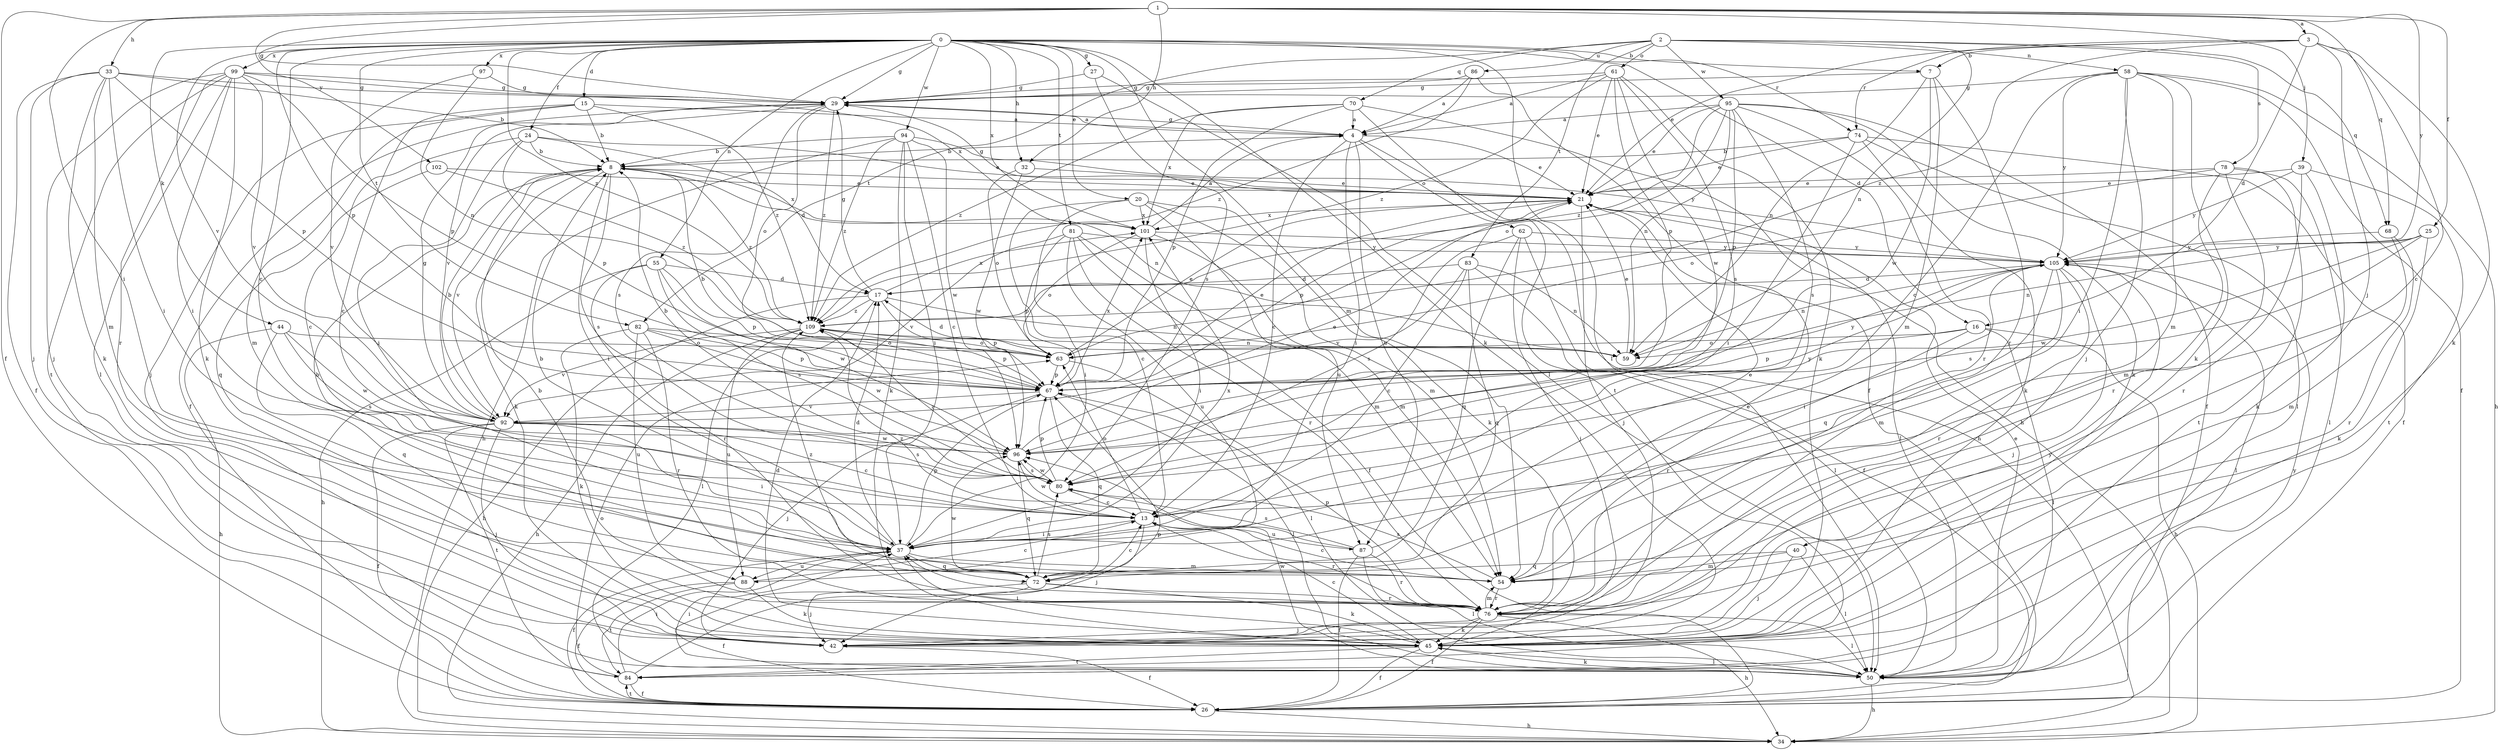 strict digraph  {
0;
1;
2;
3;
4;
7;
8;
13;
15;
16;
17;
20;
21;
24;
25;
26;
27;
29;
32;
33;
34;
37;
39;
40;
42;
44;
45;
50;
54;
55;
58;
59;
61;
62;
63;
67;
68;
70;
72;
74;
76;
78;
80;
81;
82;
83;
84;
86;
87;
88;
92;
94;
95;
96;
97;
99;
101;
102;
105;
109;
0 -> 7  [label=b];
0 -> 13  [label=c];
0 -> 15  [label=d];
0 -> 16  [label=d];
0 -> 20  [label=e];
0 -> 24  [label=f];
0 -> 27  [label=g];
0 -> 29  [label=g];
0 -> 32  [label=h];
0 -> 44  [label=k];
0 -> 45  [label=k];
0 -> 50  [label=l];
0 -> 54  [label=m];
0 -> 55  [label=n];
0 -> 67  [label=p];
0 -> 74  [label=r];
0 -> 81  [label=t];
0 -> 82  [label=t];
0 -> 92  [label=v];
0 -> 94  [label=w];
0 -> 97  [label=x];
0 -> 99  [label=x];
0 -> 101  [label=x];
0 -> 109  [label=z];
1 -> 3  [label=a];
1 -> 25  [label=f];
1 -> 26  [label=f];
1 -> 29  [label=g];
1 -> 32  [label=h];
1 -> 33  [label=h];
1 -> 37  [label=i];
1 -> 39  [label=j];
1 -> 68  [label=q];
1 -> 102  [label=y];
1 -> 105  [label=y];
2 -> 58  [label=n];
2 -> 59  [label=n];
2 -> 61  [label=o];
2 -> 68  [label=q];
2 -> 70  [label=q];
2 -> 78  [label=s];
2 -> 82  [label=t];
2 -> 83  [label=t];
2 -> 86  [label=u];
2 -> 95  [label=w];
3 -> 7  [label=b];
3 -> 13  [label=c];
3 -> 16  [label=d];
3 -> 21  [label=e];
3 -> 40  [label=j];
3 -> 45  [label=k];
3 -> 74  [label=r];
3 -> 109  [label=z];
4 -> 8  [label=b];
4 -> 13  [label=c];
4 -> 21  [label=e];
4 -> 29  [label=g];
4 -> 34  [label=h];
4 -> 37  [label=i];
4 -> 62  [label=o];
4 -> 87  [label=u];
7 -> 29  [label=g];
7 -> 54  [label=m];
7 -> 59  [label=n];
7 -> 76  [label=r];
7 -> 96  [label=w];
8 -> 21  [label=e];
8 -> 37  [label=i];
8 -> 45  [label=k];
8 -> 59  [label=n];
8 -> 80  [label=s];
8 -> 92  [label=v];
8 -> 101  [label=x];
8 -> 109  [label=z];
13 -> 37  [label=i];
13 -> 42  [label=j];
13 -> 63  [label=o];
13 -> 76  [label=r];
13 -> 87  [label=u];
13 -> 96  [label=w];
15 -> 4  [label=a];
15 -> 8  [label=b];
15 -> 13  [label=c];
15 -> 42  [label=j];
15 -> 54  [label=m];
15 -> 109  [label=z];
16 -> 34  [label=h];
16 -> 50  [label=l];
16 -> 63  [label=o];
16 -> 67  [label=p];
16 -> 76  [label=r];
17 -> 29  [label=g];
17 -> 34  [label=h];
17 -> 50  [label=l];
17 -> 59  [label=n];
17 -> 67  [label=p];
17 -> 101  [label=x];
17 -> 109  [label=z];
20 -> 13  [label=c];
20 -> 37  [label=i];
20 -> 45  [label=k];
20 -> 54  [label=m];
20 -> 87  [label=u];
20 -> 101  [label=x];
21 -> 29  [label=g];
21 -> 42  [label=j];
21 -> 50  [label=l];
21 -> 67  [label=p];
21 -> 101  [label=x];
24 -> 8  [label=b];
24 -> 13  [label=c];
24 -> 17  [label=d];
24 -> 21  [label=e];
24 -> 37  [label=i];
24 -> 67  [label=p];
25 -> 45  [label=k];
25 -> 59  [label=n];
25 -> 80  [label=s];
25 -> 96  [label=w];
25 -> 105  [label=y];
26 -> 34  [label=h];
26 -> 84  [label=t];
27 -> 29  [label=g];
27 -> 50  [label=l];
27 -> 80  [label=s];
29 -> 4  [label=a];
29 -> 26  [label=f];
29 -> 63  [label=o];
29 -> 80  [label=s];
29 -> 92  [label=v];
29 -> 109  [label=z];
32 -> 21  [label=e];
32 -> 63  [label=o];
32 -> 96  [label=w];
33 -> 8  [label=b];
33 -> 26  [label=f];
33 -> 29  [label=g];
33 -> 37  [label=i];
33 -> 42  [label=j];
33 -> 45  [label=k];
33 -> 54  [label=m];
33 -> 67  [label=p];
37 -> 8  [label=b];
37 -> 17  [label=d];
37 -> 26  [label=f];
37 -> 54  [label=m];
37 -> 67  [label=p];
37 -> 72  [label=q];
37 -> 88  [label=u];
37 -> 101  [label=x];
39 -> 21  [label=e];
39 -> 45  [label=k];
39 -> 76  [label=r];
39 -> 84  [label=t];
39 -> 105  [label=y];
40 -> 42  [label=j];
40 -> 50  [label=l];
40 -> 54  [label=m];
40 -> 72  [label=q];
42 -> 26  [label=f];
42 -> 105  [label=y];
44 -> 34  [label=h];
44 -> 63  [label=o];
44 -> 72  [label=q];
44 -> 80  [label=s];
44 -> 96  [label=w];
45 -> 13  [label=c];
45 -> 17  [label=d];
45 -> 26  [label=f];
45 -> 37  [label=i];
45 -> 50  [label=l];
45 -> 84  [label=t];
50 -> 21  [label=e];
50 -> 34  [label=h];
50 -> 37  [label=i];
50 -> 45  [label=k];
50 -> 96  [label=w];
50 -> 105  [label=y];
54 -> 13  [label=c];
54 -> 76  [label=r];
54 -> 80  [label=s];
55 -> 17  [label=d];
55 -> 34  [label=h];
55 -> 67  [label=p];
55 -> 76  [label=r];
55 -> 80  [label=s];
55 -> 96  [label=w];
58 -> 13  [label=c];
58 -> 26  [label=f];
58 -> 29  [label=g];
58 -> 34  [label=h];
58 -> 37  [label=i];
58 -> 42  [label=j];
58 -> 45  [label=k];
58 -> 54  [label=m];
58 -> 105  [label=y];
59 -> 21  [label=e];
61 -> 4  [label=a];
61 -> 21  [label=e];
61 -> 29  [label=g];
61 -> 45  [label=k];
61 -> 67  [label=p];
61 -> 80  [label=s];
61 -> 96  [label=w];
61 -> 109  [label=z];
62 -> 26  [label=f];
62 -> 42  [label=j];
62 -> 72  [label=q];
62 -> 80  [label=s];
62 -> 105  [label=y];
63 -> 17  [label=d];
63 -> 21  [label=e];
63 -> 50  [label=l];
63 -> 67  [label=p];
67 -> 8  [label=b];
67 -> 21  [label=e];
67 -> 42  [label=j];
67 -> 50  [label=l];
67 -> 72  [label=q];
67 -> 92  [label=v];
67 -> 101  [label=x];
67 -> 105  [label=y];
68 -> 54  [label=m];
68 -> 76  [label=r];
68 -> 105  [label=y];
70 -> 4  [label=a];
70 -> 34  [label=h];
70 -> 67  [label=p];
70 -> 84  [label=t];
70 -> 101  [label=x];
70 -> 109  [label=z];
72 -> 8  [label=b];
72 -> 13  [label=c];
72 -> 26  [label=f];
72 -> 42  [label=j];
72 -> 45  [label=k];
72 -> 76  [label=r];
72 -> 80  [label=s];
72 -> 96  [label=w];
72 -> 109  [label=z];
74 -> 8  [label=b];
74 -> 21  [label=e];
74 -> 26  [label=f];
74 -> 37  [label=i];
74 -> 45  [label=k];
74 -> 50  [label=l];
76 -> 8  [label=b];
76 -> 21  [label=e];
76 -> 26  [label=f];
76 -> 34  [label=h];
76 -> 37  [label=i];
76 -> 42  [label=j];
76 -> 45  [label=k];
76 -> 50  [label=l];
76 -> 54  [label=m];
76 -> 67  [label=p];
78 -> 21  [label=e];
78 -> 50  [label=l];
78 -> 54  [label=m];
78 -> 63  [label=o];
78 -> 76  [label=r];
78 -> 84  [label=t];
80 -> 13  [label=c];
80 -> 67  [label=p];
80 -> 96  [label=w];
80 -> 109  [label=z];
81 -> 26  [label=f];
81 -> 54  [label=m];
81 -> 67  [label=p];
81 -> 76  [label=r];
81 -> 88  [label=u];
81 -> 92  [label=v];
81 -> 105  [label=y];
82 -> 45  [label=k];
82 -> 63  [label=o];
82 -> 67  [label=p];
82 -> 76  [label=r];
82 -> 88  [label=u];
82 -> 96  [label=w];
83 -> 13  [label=c];
83 -> 17  [label=d];
83 -> 50  [label=l];
83 -> 59  [label=n];
83 -> 72  [label=q];
83 -> 92  [label=v];
84 -> 26  [label=f];
84 -> 37  [label=i];
84 -> 63  [label=o];
84 -> 67  [label=p];
86 -> 4  [label=a];
86 -> 26  [label=f];
86 -> 29  [label=g];
86 -> 109  [label=z];
87 -> 21  [label=e];
87 -> 26  [label=f];
87 -> 50  [label=l];
87 -> 76  [label=r];
87 -> 80  [label=s];
87 -> 109  [label=z];
88 -> 13  [label=c];
88 -> 26  [label=f];
88 -> 45  [label=k];
88 -> 84  [label=t];
92 -> 8  [label=b];
92 -> 13  [label=c];
92 -> 26  [label=f];
92 -> 29  [label=g];
92 -> 37  [label=i];
92 -> 42  [label=j];
92 -> 80  [label=s];
92 -> 84  [label=t];
92 -> 96  [label=w];
94 -> 8  [label=b];
94 -> 13  [label=c];
94 -> 34  [label=h];
94 -> 37  [label=i];
94 -> 45  [label=k];
94 -> 96  [label=w];
94 -> 105  [label=y];
94 -> 109  [label=z];
95 -> 4  [label=a];
95 -> 21  [label=e];
95 -> 26  [label=f];
95 -> 45  [label=k];
95 -> 59  [label=n];
95 -> 63  [label=o];
95 -> 67  [label=p];
95 -> 76  [label=r];
95 -> 80  [label=s];
95 -> 109  [label=z];
96 -> 8  [label=b];
96 -> 21  [label=e];
96 -> 72  [label=q];
96 -> 80  [label=s];
96 -> 105  [label=y];
97 -> 29  [label=g];
97 -> 59  [label=n];
97 -> 92  [label=v];
99 -> 29  [label=g];
99 -> 37  [label=i];
99 -> 42  [label=j];
99 -> 45  [label=k];
99 -> 50  [label=l];
99 -> 67  [label=p];
99 -> 76  [label=r];
99 -> 84  [label=t];
99 -> 92  [label=v];
99 -> 101  [label=x];
101 -> 4  [label=a];
101 -> 37  [label=i];
101 -> 54  [label=m];
101 -> 63  [label=o];
101 -> 105  [label=y];
102 -> 21  [label=e];
102 -> 72  [label=q];
102 -> 109  [label=z];
105 -> 17  [label=d];
105 -> 37  [label=i];
105 -> 42  [label=j];
105 -> 50  [label=l];
105 -> 54  [label=m];
105 -> 59  [label=n];
105 -> 72  [label=q];
105 -> 76  [label=r];
109 -> 34  [label=h];
109 -> 59  [label=n];
109 -> 63  [label=o];
109 -> 67  [label=p];
109 -> 88  [label=u];
109 -> 92  [label=v];
}
